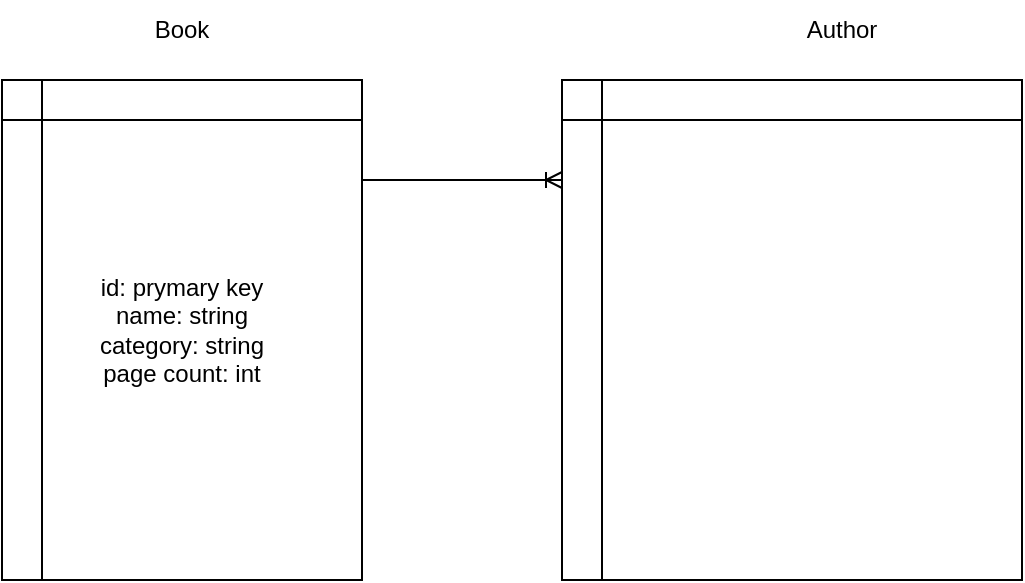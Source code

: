 <mxfile version="21.6.5" type="device">
  <diagram name="Страница 1" id="-2FbH73IxQjkSXLgdeJ1">
    <mxGraphModel dx="1434" dy="764" grid="1" gridSize="10" guides="1" tooltips="1" connect="1" arrows="1" fold="1" page="1" pageScale="1" pageWidth="827" pageHeight="1169" math="0" shadow="0">
      <root>
        <mxCell id="0" />
        <mxCell id="1" parent="0" />
        <mxCell id="GQEt0RFN8YyjLgcr0p9i-3" value="id: prymary key&lt;br&gt;name: string&lt;br&gt;category: string&lt;br&gt;page count: int&lt;br&gt;" style="shape=internalStorage;whiteSpace=wrap;html=1;backgroundOutline=1;" parent="1" vertex="1">
          <mxGeometry x="230" y="250" width="180" height="250" as="geometry" />
        </mxCell>
        <mxCell id="GQEt0RFN8YyjLgcr0p9i-4" value="" style="shape=internalStorage;whiteSpace=wrap;html=1;backgroundOutline=1;" parent="1" vertex="1">
          <mxGeometry x="510" y="250" width="230" height="250" as="geometry" />
        </mxCell>
        <mxCell id="GQEt0RFN8YyjLgcr0p9i-5" value="" style="edgeStyle=entityRelationEdgeStyle;fontSize=12;html=1;endArrow=ERoneToMany;rounded=0;" parent="1" edge="1">
          <mxGeometry width="100" height="100" relative="1" as="geometry">
            <mxPoint x="410" y="300" as="sourcePoint" />
            <mxPoint x="510" y="300" as="targetPoint" />
            <Array as="points">
              <mxPoint x="350" y="270" />
            </Array>
          </mxGeometry>
        </mxCell>
        <mxCell id="GQEt0RFN8YyjLgcr0p9i-7" value="Book" style="text;html=1;strokeColor=none;fillColor=none;align=center;verticalAlign=middle;whiteSpace=wrap;rounded=0;" parent="1" vertex="1">
          <mxGeometry x="290" y="210" width="60" height="30" as="geometry" />
        </mxCell>
        <mxCell id="GQEt0RFN8YyjLgcr0p9i-8" value="Author" style="text;html=1;strokeColor=none;fillColor=none;align=center;verticalAlign=middle;whiteSpace=wrap;rounded=0;" parent="1" vertex="1">
          <mxGeometry x="620" y="210" width="60" height="30" as="geometry" />
        </mxCell>
      </root>
    </mxGraphModel>
  </diagram>
</mxfile>
